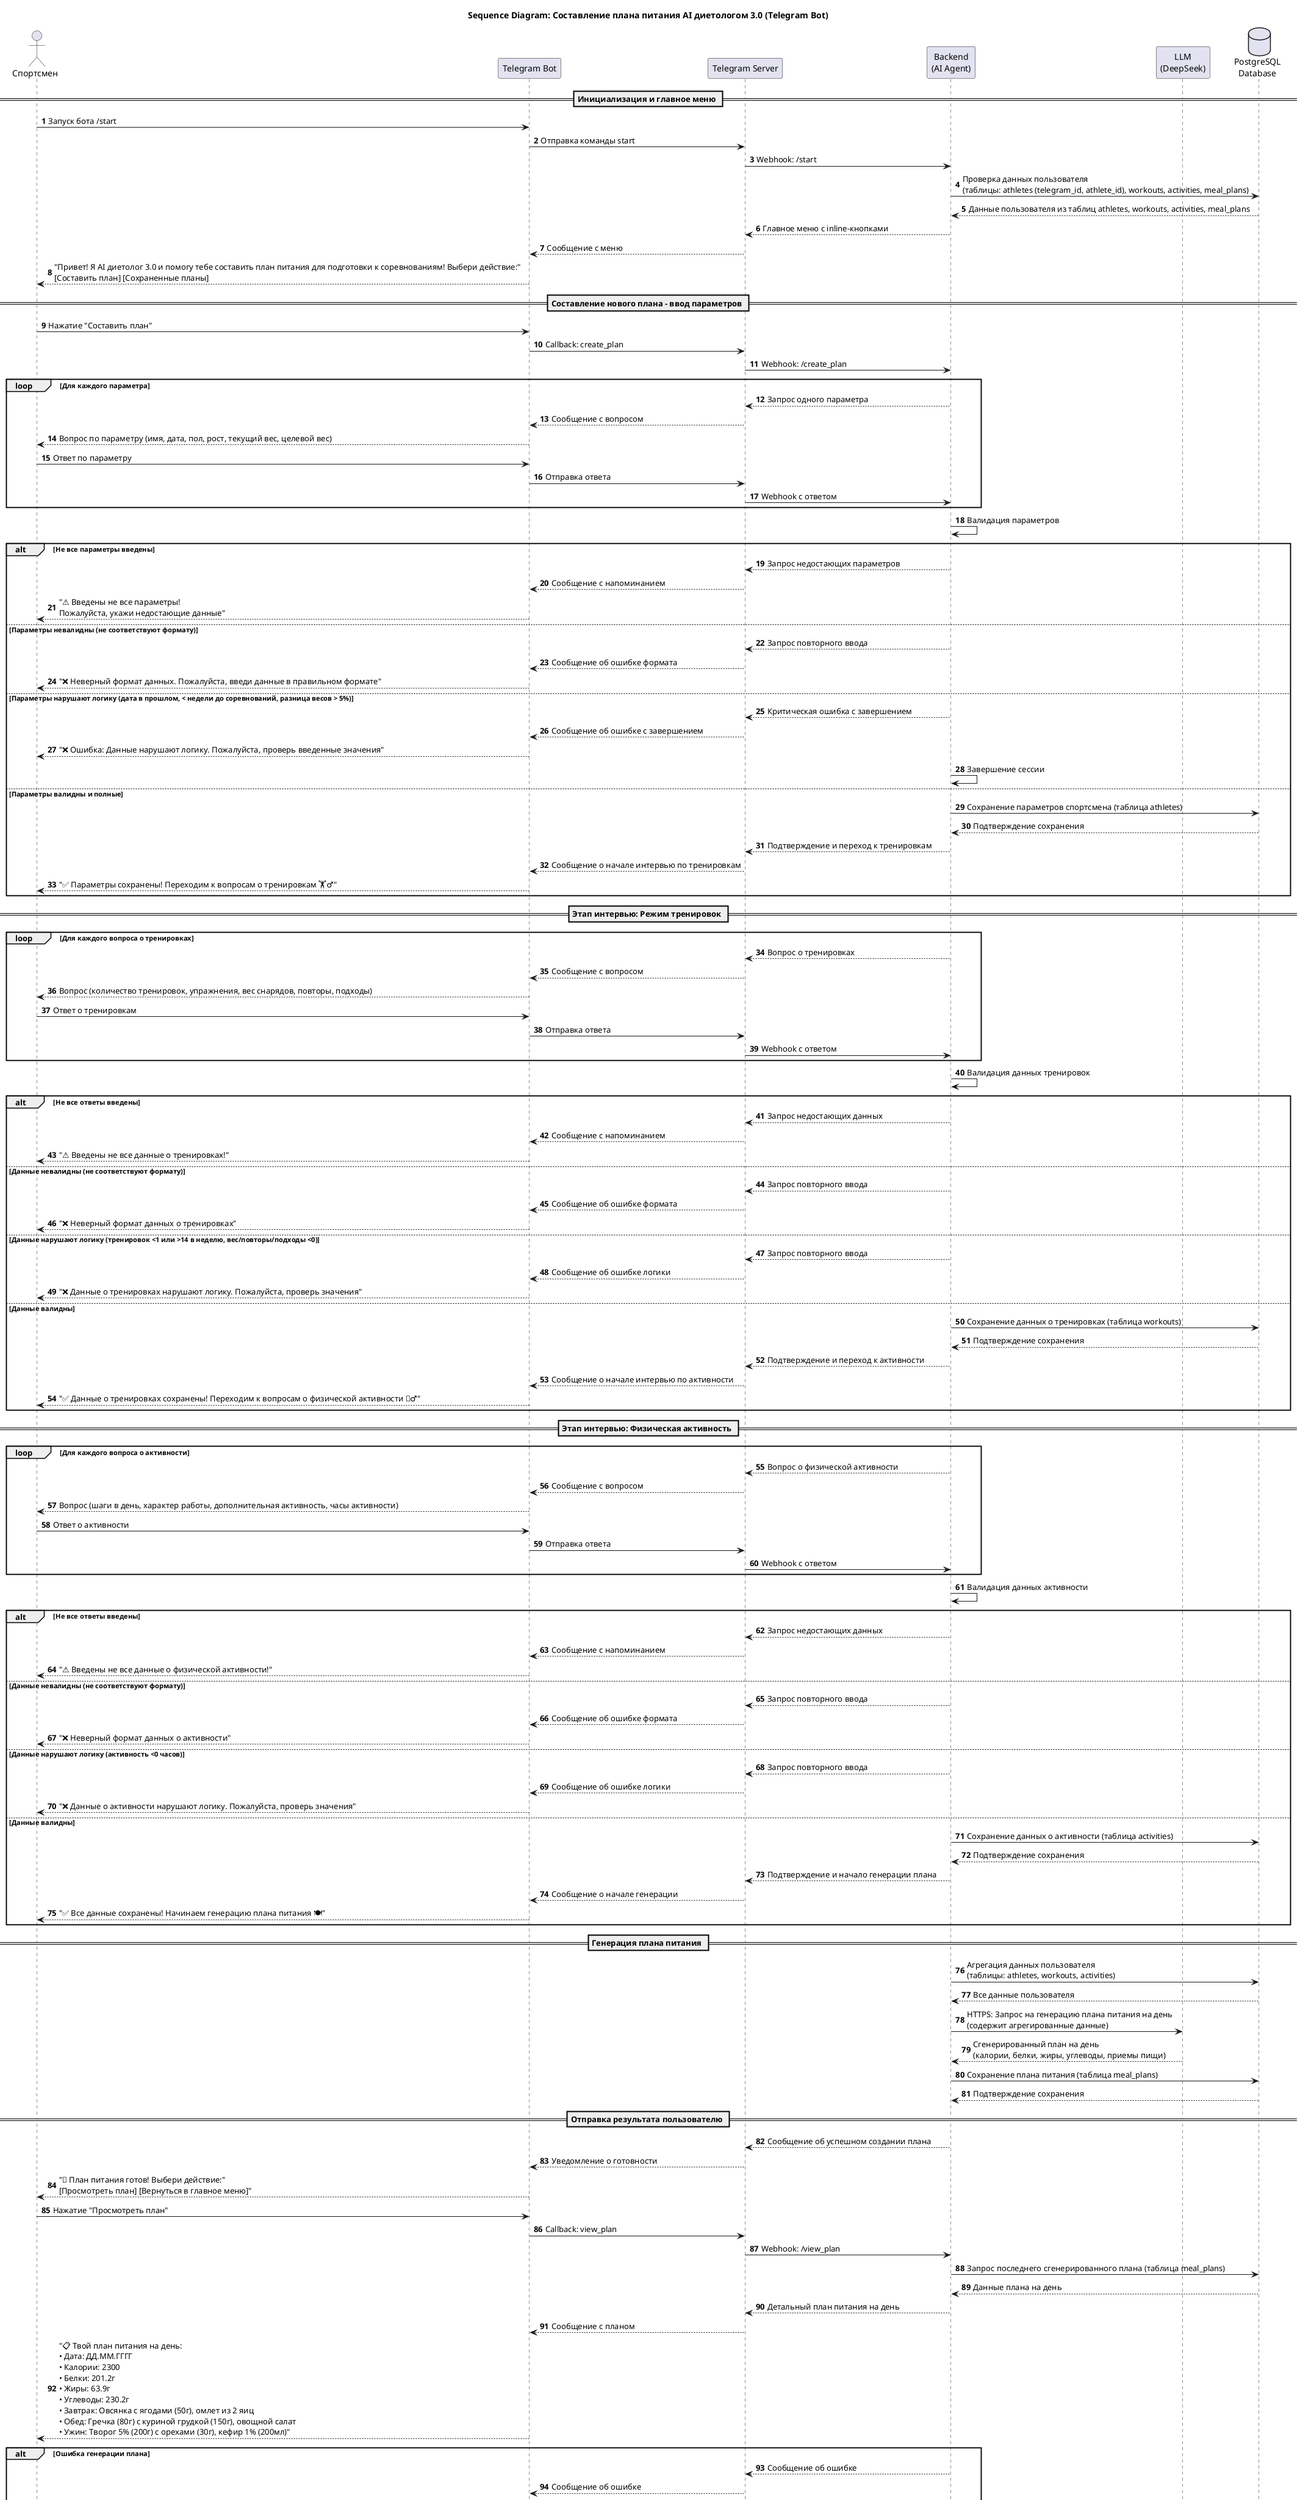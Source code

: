 @startuml
title Sequence Diagram: Составление плана питания AI диетологом 3.0 (Telegram Bot)

autonumber

actor "Спортсмен" as User
participant "Telegram Bot" as Bot
participant "Telegram Server" as Telegram
participant "Backend\n(AI Agent)" as Backend
participant "LLM\n(DeepSeek)" as LLM
database "PostgreSQL\nDatabase" as DB

== Инициализация и главное меню ==

User -> Bot: Запуск бота /start
Bot -> Telegram: Отправка команды start
Telegram -> Backend: Webhook: /start
Backend -> DB: Проверка данных пользователя\n(таблицы: athletes (telegram_id, athlete_id), workouts, activities, meal_plans)
DB --> Backend: Данные пользователя из таблиц athletes, workouts, activities, meal_plans
Backend --> Telegram: Главное меню с inline-кнопками
Telegram --> Bot: Сообщение с меню
Bot --> User: "Привет! Я AI диетолог 3.0 и помогу тебе составить план питания для подготовки к соревнованиям! Выбери действие:"\n[Составить план] [Сохраненные планы]

== Составление нового плана - ввод параметров ==

User -> Bot: Нажатие "Составить план"
Bot -> Telegram: Callback: create_plan
Telegram -> Backend: Webhook: /create_plan

loop Для каждого параметра
    Backend --> Telegram: Запрос одного параметра
    Telegram --> Bot: Сообщение с вопросом
    Bot --> User: Вопрос по параметру (имя, дата, пол, рост, текущий вес, целевой вес)
    User -> Bot: Ответ по параметру
    Bot -> Telegram: Отправка ответа
    Telegram -> Backend: Webhook с ответом
end

Backend -> Backend: Валидация параметров

alt Не все параметры введены
    Backend --> Telegram: Запрос недостающих параметров
    Telegram --> Bot: Сообщение с напоминанием
    Bot --> User: "⚠️ Введены не все параметры!\nПожалуйста, укажи недостающие данные"
else Параметры невалидны (не соответствуют формату)
    Backend --> Telegram: Запрос повторного ввода
    Telegram --> Bot: Сообщение об ошибке формата
    Bot --> User: "❌ Неверный формат данных. Пожалуйста, введи данные в правильном формате"
else Параметры нарушают логику (дата в прошлом, < недели до соревнований, разница весов > 5%)
    Backend --> Telegram: Критическая ошибка с завершением
    Telegram --> Bot: Сообщение об ошибке с завершением
    Bot --> User: "❌ Ошибка: Данные нарушают логику. Пожалуйста, проверь введенные значения"
    Backend -> Backend: Завершение сессии
else Параметры валидны и полные
    Backend -> DB: Сохранение параметров спортсмена (таблица athletes)
    DB --> Backend: Подтверждение сохранения
    Backend --> Telegram: Подтверждение и переход к тренировкам
    Telegram --> Bot: Сообщение о начале интервью по тренировкам
    Bot --> User: "✅ Параметры сохранены! Переходим к вопросам о тренировкам 🏋️‍♂️"
end

== Этап интервью: Режим тренировок ==

loop Для каждого вопроса о тренировках
    Backend --> Telegram: Вопрос о тренировках
    Telegram --> Bot: Сообщение с вопросом
    Bot --> User: Вопрос (количество тренировок, упражнения, вес снарядов, повторы, подходы)
    User -> Bot: Ответ о тренировкам
    Bot -> Telegram: Отправка ответа
    Telegram -> Backend: Webhook с ответом
end

Backend -> Backend: Валидация данных тренировок

alt Не все ответы введены
    Backend --> Telegram: Запрос недостающих данных
    Telegram --> Bot: Сообщение с напоминанием
    Bot --> User: "⚠️ Введены не все данные о тренировках!"
else Данные невалидны (не соответствуют формату)
    Backend --> Telegram: Запрос повторного ввода
    Telegram --> Bot: Сообщение об ошибке формата
    Bot --> User: "❌ Неверный формат данных о тренировках"
else Данные нарушают логику (тренировок <1 или >14 в неделю, вес/повторы/подходы <0)
    Backend --> Telegram: Запрос повторного ввода
    Telegram --> Bot: Сообщение об ошибке логики
    Bot --> User: "❌ Данные о тренировках нарушают логику. Пожалуйста, проверь значения"
else Данные валидны
    Backend -> DB: Сохранение данных о тренировках (таблица workouts)
    DB --> Backend: Подтверждение сохранения
    Backend --> Telegram: Подтверждение и переход к активности
    Telegram --> Bot: Сообщение о начале интервью по активности
    Bot --> User: "✅ Данные о тренировках сохранены! Переходим к вопросам о физической активности 🚶‍♂️"
end

== Этап интервью: Физическая активность ==

loop Для каждого вопроса о активности
    Backend --> Telegram: Вопрос о физической активности
    Telegram --> Bot: Сообщение с вопросом
    Bot --> User: Вопрос (шаги в день, характер работы, дополнительная активность, часы активности)
    User -> Bot: Ответ о активности
    Bot -> Telegram: Отправка ответа
    Telegram -> Backend: Webhook с ответом
end

Backend -> Backend: Валидация данных активности

alt Не все ответы введены
    Backend --> Telegram: Запрос недостающих данных
    Telegram --> Bot: Сообщение с напоминанием
    Bot --> User: "⚠️ Введены не все данные о физической активности!"
else Данные невалидны (не соответствуют формату)
    Backend --> Telegram: Запрос повторного ввода
    Telegram --> Bot: Сообщение об ошибке формата
    Bot --> User: "❌ Неверный формат данных о активности"
else Данные нарушают логику (активность <0 часов)
    Backend --> Telegram: Запрос повторного ввода
    Telegram --> Bot: Сообщение об ошибке логики
    Bot --> User: "❌ Данные о активности нарушают логику. Пожалуйста, проверь значения"
else Данные валидны
    Backend -> DB: Сохранение данных о активности (таблица activities)
    DB --> Backend: Подтверждение сохранения
    Backend --> Telegram: Подтверждение и начало генерации плана
    Telegram --> Bot: Сообщение о начале генерации
    Bot --> User: "✅ Все данные сохранены! Начинаем генерацию плана питания 🍽️"
end

== Генерация плана питания ==

Backend -> DB: Агрегация данных пользователя\n(таблицы: athletes, workouts, activities)
DB --> Backend: Все данные пользователя
Backend -> LLM: HTTPS: Запрос на генерацию плана питания на день\n(содержит агрегированные данные)
LLM --> Backend: Сгенерированный план на день\n(калории, белки, жиры, углеводы, приемы пищи)
Backend -> DB: Сохранение плана питания (таблица meal_plans)
DB --> Backend: Подтверждение сохранения

== Отправка результата пользователю ==

Backend --> Telegram: Сообщение об успешном создании плана
Telegram --> Bot: Уведомление о готовности
Bot --> User: "🎉 План питания готов! Выбери действие:"\n[Просмотреть план] [Вернуться в главное меню]"

User -> Bot: Нажатие "Просмотреть план"
Bot -> Telegram: Callback: view_plan
Telegram -> Backend: Webhook: /view_plan
Backend -> DB: Запрос последнего сгенерированного плана (таблица meal_plans)
DB --> Backend: Данные плана на день
Backend --> Telegram: Детальный план питания на день
Telegram --> Bot: Сообщение с планом
Bot --> User: "📋 Твой план питания на день:\n• Дата: ДД.ММ.ГГГГ\n• Калории: 2300\n• Белки: 201.2г\n• Жиры: 63.9г\n• Углеводы: 230.2г\n• Завтрак: Овсянка с ягодами (50г), омлет из 2 яиц\n• Обед: Гречка (80г) с куриной грудкой (150г), овощной салат\n• Ужин: Творог 5% (200г) с орехами (30г), кефир 1% (200мл)"

alt Ошибка генерации плана
    Backend --> Telegram: Сообщение об ошибке
    Telegram --> Bot: Сообщение об ошибке
    Bot --> User: "❌ Произошла ошибка при сохранении плана питания. Попробуй позже или обратись в поддержку."
end

Backend --> Telegram: Главное меню
Telegram --> Bot: Сообщение с меню
Bot --> User: "Привет! Я AI диетолог 3.0 и помогу тебе составить план питания для подготовки к соревнованиям! Выбери действие:"\n[Составить план] [Сохраненные планы]

== Просмотр сохраненных планов ==

User -> Bot: Нажатие "Сохраненные планы"
Bot -> Telegram: Callback: saved_plans
Telegram -> Backend: Webhook: /saved_plans
Backend -> DB: Запрос списка планов пользователя (таблица meal_plans)
DB --> Backend: Список планов с датами

alt Список пустой
    Backend --> Telegram: Сообщение об отсутствии планов
    Telegram --> Bot: Информационное сообщение
    Bot --> User: "📭 У тебя пока нет сохраненных планов питания. Создай первый план!"
else Список не пустой
    Backend --> Telegram: Список доступных планов с кнопками
    Telegram --> Bot: Сообщение с выбором плана
    Bot --> User: "📅 Твои сохраненные планы питания:\n[План от ДД.ММ.ГГГГ]\n[План от ДД.ММ.ГГГГ]"
end

User -> Bot: Выбор конкретного плана
Bot -> Telegram: Callback: view_saved_plan
Telegram -> Backend: Webhook: /view_saved_plan?date=ДД.ММ.ГГГГ
Backend -> DB: Запрос данных выбранного плана (таблица meal_plans)
DB --> Backend: Данные плана на день
Backend --> Telegram: Детальный план питания
Telegram --> Bot: Сообщение с планом
Bot --> User: "📋 Твой план питания на ДД.ММ.ГГГГ:\n• Калории: 2300\n• Белки: 201.2г\n• Жиры: 63.9г\n• Углеводы: 230.2г\n• Завтрак: ...\n• Обед: ...\n• Ужин: ..."

Backend --> Telegram: Кнопка завершения просмотра
Telegram --> Bot: Сообщение с кнопкой
Bot --> User: "Завершить просмотр плана" с кнопкой [Завершить]

== Завершение сессии ==

User -> Bot: Нажатие "Завершить просмотр плана"
Bot -> Telegram: Callback: finish_session
Telegram -> Backend: Webhook: /finish_session
Backend -> Backend: Очистка временных данных сессии
Backend --> Telegram: Завершение сессии
Telegram --> Bot: Подтверждение завершения
Bot --> User: "🏁 Сессия завершена. Удачи на соревнованиях! 🏆"

@enduml